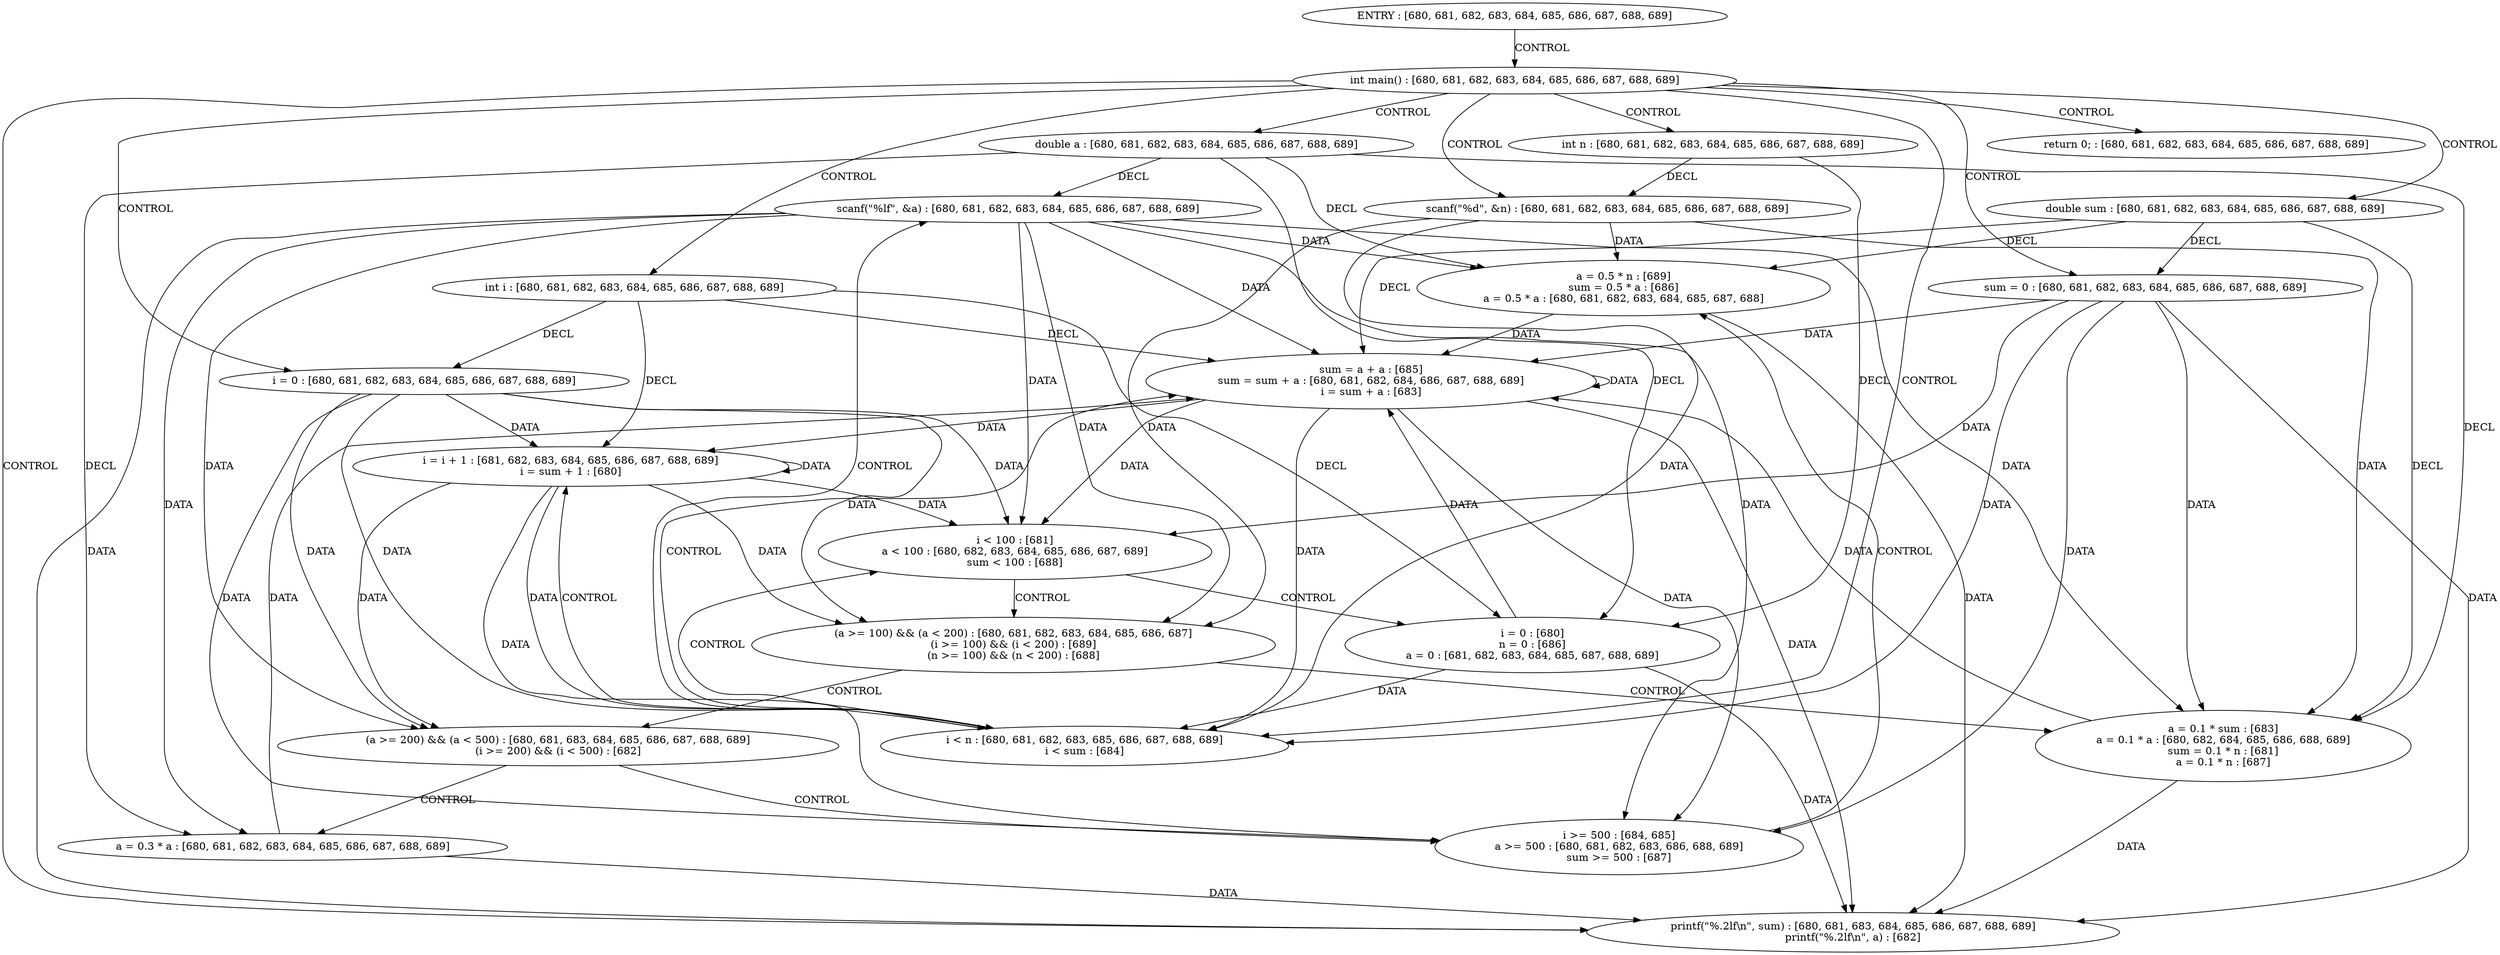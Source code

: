 digraph G {
  1 [ label="printf(\"%.2lf\\n\", sum) : [680, 681, 683, 684, 685, 686, 687, 688, 689]
printf(\"%.2lf\\n\", a) : [682]
" ];
  2 [ label="scanf(\"%lf\", &a) : [680, 681, 682, 683, 684, 685, 686, 687, 688, 689]
" ];
  3 [ label="scanf(\"%d\", &n) : [680, 681, 682, 683, 684, 685, 686, 687, 688, 689]
" ];
  4 [ label="ENTRY : [680, 681, 682, 683, 684, 685, 686, 687, 688, 689]
" ];
  5 [ label="int n : [680, 681, 682, 683, 684, 685, 686, 687, 688, 689]
" ];
  6 [ label="double a : [680, 681, 682, 683, 684, 685, 686, 687, 688, 689]
" ];
  7 [ label="double sum : [680, 681, 682, 683, 684, 685, 686, 687, 688, 689]
" ];
  8 [ label="int i : [680, 681, 682, 683, 684, 685, 686, 687, 688, 689]
" ];
  9 [ label="a = 0.5 * n : [689]
sum = 0.5 * a : [686]
a = 0.5 * a : [680, 681, 682, 683, 684, 685, 687, 688]
" ];
  10 [ label="i = 0 : [680, 681, 682, 683, 684, 685, 686, 687, 688, 689]
" ];
  11 [ label="sum = a + a : [685]
sum = sum + a : [680, 681, 682, 684, 686, 687, 688, 689]
i = sum + a : [683]
" ];
  12 [ label="a = 0.1 * sum : [683]
a = 0.1 * a : [680, 682, 684, 685, 686, 688, 689]
sum = 0.1 * n : [681]
a = 0.1 * n : [687]
" ];
  13 [ label="i = 0 : [680]
n = 0 : [686]
a = 0 : [681, 682, 683, 684, 685, 687, 688, 689]
" ];
  14 [ label="a = 0.3 * a : [680, 681, 682, 683, 684, 685, 686, 687, 688, 689]
" ];
  15 [ label="i = i + 1 : [681, 682, 683, 684, 685, 686, 687, 688, 689]
i = sum + 1 : [680]
" ];
  16 [ label="sum = 0 : [680, 681, 682, 683, 684, 685, 686, 687, 688, 689]
" ];
  17 [ label="(a >= 200) && (a < 500) : [680, 681, 683, 684, 685, 686, 687, 688, 689]
(i >= 200) && (i < 500) : [682]
" ];
  18 [ label="return 0; : [680, 681, 682, 683, 684, 685, 686, 687, 688, 689]
" ];
  19 [ label="int main() : [680, 681, 682, 683, 684, 685, 686, 687, 688, 689]
" ];
  20 [ label="i < 100 : [681]
a < 100 : [680, 682, 683, 684, 685, 686, 687, 689]
sum < 100 : [688]
" ];
  21 [ label="i >= 500 : [684, 685]
a >= 500 : [680, 681, 682, 683, 686, 688, 689]
sum >= 500 : [687]
" ];
  22 [ label="i < n : [680, 681, 682, 683, 685, 686, 687, 688, 689]
i < sum : [684]
" ];
  23 [ label="(a >= 100) && (a < 200) : [680, 681, 682, 683, 684, 685, 686, 687]
(i >= 100) && (i < 200) : [689]
(n >= 100) && (n < 200) : [688]
" ];
  4 -> 19 [ label="CONTROL" ];
  19 -> 8 [ label="CONTROL" ];
  19 -> 5 [ label="CONTROL" ];
  19 -> 6 [ label="CONTROL" ];
  19 -> 7 [ label="CONTROL" ];
  19 -> 16 [ label="CONTROL" ];
  19 -> 3 [ label="CONTROL" ];
  19 -> 10 [ label="CONTROL" ];
  19 -> 22 [ label="CONTROL" ];
  19 -> 1 [ label="CONTROL" ];
  19 -> 18 [ label="CONTROL" ];
  22 -> 2 [ label="CONTROL" ];
  22 -> 20 [ label="CONTROL" ];
  22 -> 11 [ label="CONTROL" ];
  22 -> 15 [ label="CONTROL" ];
  20 -> 13 [ label="CONTROL" ];
  20 -> 23 [ label="CONTROL" ];
  23 -> 12 [ label="CONTROL" ];
  23 -> 17 [ label="CONTROL" ];
  17 -> 14 [ label="CONTROL" ];
  17 -> 21 [ label="CONTROL" ];
  21 -> 9 [ label="CONTROL" ];
  16 -> 11 [ label="DATA" ];
  16 -> 1 [ label="DATA" ];
  3 -> 22 [ label="DATA" ];
  10 -> 22 [ label="DATA" ];
  2 -> 20 [ label="DATA" ];
  2 -> 23 [ label="DATA" ];
  2 -> 12 [ label="DATA" ];
  2 -> 17 [ label="DATA" ];
  2 -> 14 [ label="DATA" ];
  2 -> 21 [ label="DATA" ];
  2 -> 9 [ label="DATA" ];
  2 -> 11 [ label="DATA" ];
  12 -> 11 [ label="DATA" ];
  14 -> 11 [ label="DATA" ];
  9 -> 11 [ label="DATA" ];
  11 -> 11 [ label="DATA" ];
  11 -> 15 [ label="DATA" ];
  11 -> 1 [ label="DATA" ];
  15 -> 22 [ label="DATA" ];
  8 -> 10 [ label="DECL" ];
  8 -> 15 [ label="DECL" ];
  8 -> 13 [ label="DECL" ];
  5 -> 3 [ label="DECL" ];
  6 -> 14 [ label="DECL" ];
  6 -> 12 [ label="DECL" ];
  6 -> 2 [ label="DECL" ];
  6 -> 9 [ label="DECL" ];
  7 -> 16 [ label="DECL" ];
  7 -> 11 [ label="DECL" ];
  10 -> 21 [ label="DATA" ];
  10 -> 15 [ label="DATA" ];
  13 -> 11 [ label="DATA" ];
  15 -> 21 [ label="DATA" ];
  15 -> 15 [ label="DATA" ];
  6 -> 13 [ label="DECL" ];
  10 -> 17 [ label="DATA" ];
  2 -> 1 [ label="DATA" ];
  13 -> 1 [ label="DATA" ];
  12 -> 1 [ label="DATA" ];
  14 -> 1 [ label="DATA" ];
  9 -> 1 [ label="DATA" ];
  15 -> 17 [ label="DATA" ];
  3 -> 12 [ label="DATA" ];
  10 -> 20 [ label="DATA" ];
  15 -> 20 [ label="DATA" ];
  7 -> 12 [ label="DECL" ];
  13 -> 22 [ label="DATA" ];
  5 -> 13 [ label="DECL" ];
  7 -> 9 [ label="DECL" ];
  16 -> 12 [ label="DATA" ];
  8 -> 11 [ label="DECL" ];
  16 -> 22 [ label="DATA" ];
  11 -> 22 [ label="DATA" ];
  16 -> 20 [ label="DATA" ];
  3 -> 23 [ label="DATA" ];
  11 -> 20 [ label="DATA" ];
  16 -> 21 [ label="DATA" ];
  11 -> 21 [ label="DATA" ];
  3 -> 9 [ label="DATA" ];
  10 -> 23 [ label="DATA" ];
  15 -> 23 [ label="DATA" ];
}
